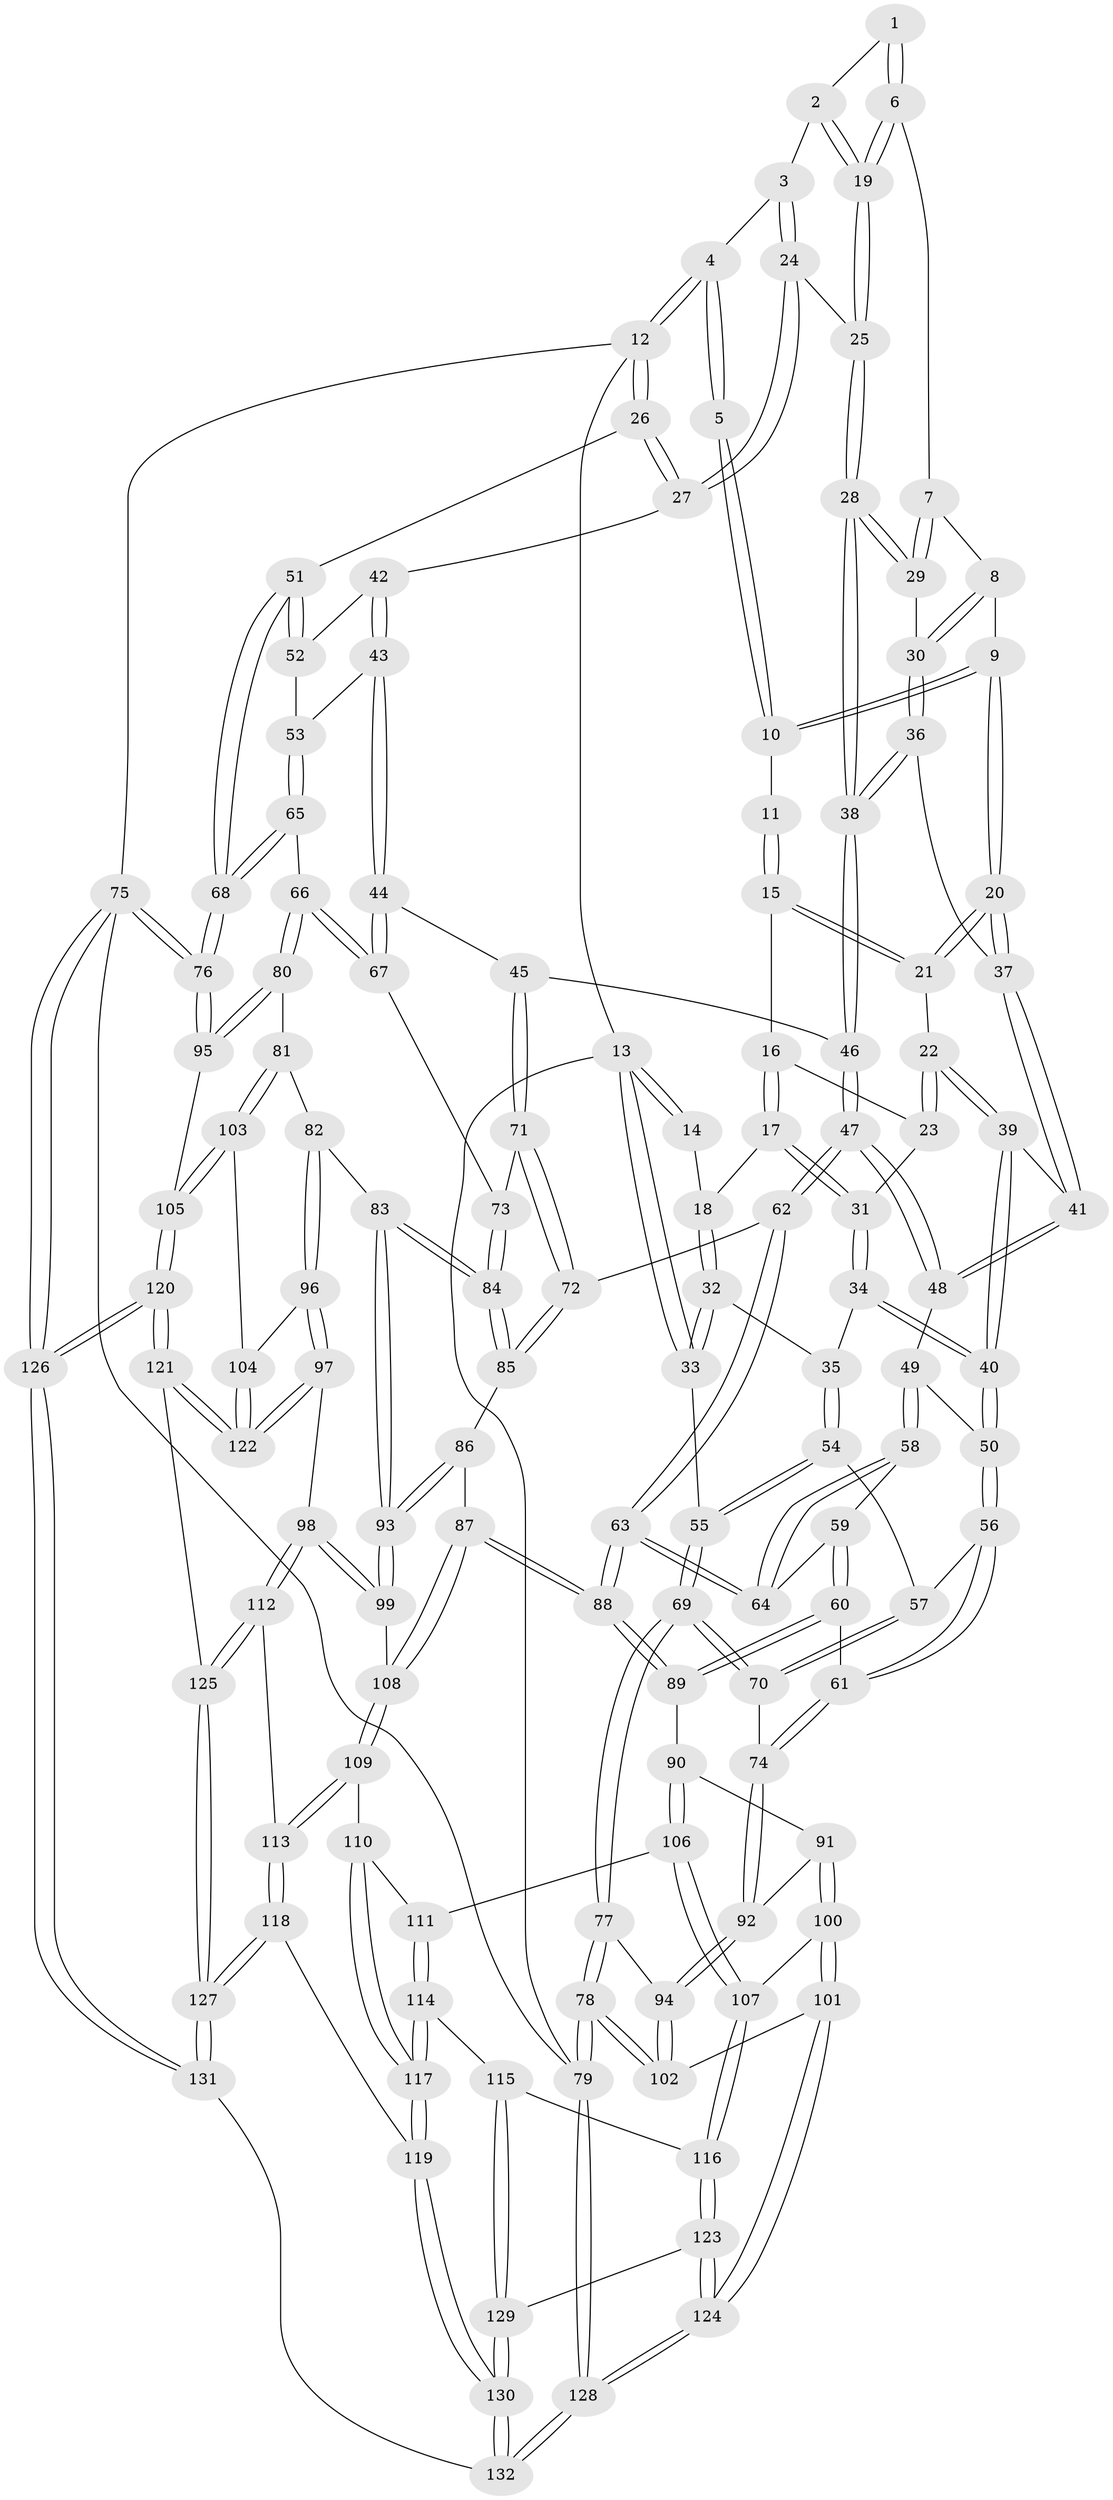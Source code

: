 // Generated by graph-tools (version 1.1) at 2025/01/03/09/25 05:01:02]
// undirected, 132 vertices, 327 edges
graph export_dot {
graph [start="1"]
  node [color=gray90,style=filled];
  1 [pos="+0.7266714609644442+0"];
  2 [pos="+0.8320282047984541+0.04066956490097064"];
  3 [pos="+0.8598229456076888+0.04704539790092239"];
  4 [pos="+1+0"];
  5 [pos="+0.7057612385957404+0"];
  6 [pos="+0.7351891747685485+0.04043689466360967"];
  7 [pos="+0.7012220074802595+0.06378268434436765"];
  8 [pos="+0.6500274311691773+0.07454341633935434"];
  9 [pos="+0.5355433728921425+0.02007531004443267"];
  10 [pos="+0.5169152666700942+0"];
  11 [pos="+0.3929028624050913+0"];
  12 [pos="+1+0"];
  13 [pos="+0+0"];
  14 [pos="+0.12795948793798276+0"];
  15 [pos="+0.35331638609960914+0.030239590914957003"];
  16 [pos="+0.3196647545651292+0.05422761930171136"];
  17 [pos="+0.22807959818892698+0.06586188237156658"];
  18 [pos="+0.16376014367873146+0"];
  19 [pos="+0.7651308982309435+0.07431580151741869"];
  20 [pos="+0.5066491676556201+0.13322859005053958"];
  21 [pos="+0.3806607385210699+0.11848237729430743"];
  22 [pos="+0.36334988828497566+0.12955369686066961"];
  23 [pos="+0.30364717808614655+0.10462620688069203"];
  24 [pos="+0.8886778502478488+0.12858759711194526"];
  25 [pos="+0.7897444103688039+0.15935115606294975"];
  26 [pos="+1+0.039023333893146196"];
  27 [pos="+0.961713769558554+0.14585024068141564"];
  28 [pos="+0.7769983094528673+0.17690820172748495"];
  29 [pos="+0.6991368443313525+0.11976612556038727"];
  30 [pos="+0.6615093525305903+0.12513542111330153"];
  31 [pos="+0.25165307606869247+0.10652638733413894"];
  32 [pos="+0.10320771894660603+0.14072996556875134"];
  33 [pos="+0+0.07549073791521049"];
  34 [pos="+0.24590061338248573+0.2530071649577155"];
  35 [pos="+0.14457921210565183+0.2526487260601695"];
  36 [pos="+0.6326412042130082+0.18664782280615266"];
  37 [pos="+0.5118534200335549+0.15099835902144834"];
  38 [pos="+0.7355299760933587+0.27965134889556714"];
  39 [pos="+0.3224748359272818+0.2038798297202515"];
  40 [pos="+0.2705388944568002+0.2637562569619253"];
  41 [pos="+0.49884779020245784+0.19303277444177036"];
  42 [pos="+0.9000875750946616+0.26485206398162464"];
  43 [pos="+0.8263023967022269+0.3143299040708641"];
  44 [pos="+0.7796776375739599+0.3236484298028574"];
  45 [pos="+0.7414288881009787+0.31028061304159077"];
  46 [pos="+0.7392229385547643+0.3083515034321722"];
  47 [pos="+0.5395486972873571+0.37650559080436974"];
  48 [pos="+0.4840453137379724+0.2836004186896201"];
  49 [pos="+0.30559584243872606+0.29311045626923454"];
  50 [pos="+0.2802383873170823+0.2755919305465168"];
  51 [pos="+1+0.1506163829737385"];
  52 [pos="+0.954419098833196+0.2922782192514033"];
  53 [pos="+0.9703416343540822+0.378086530694215"];
  54 [pos="+0.11093929861714855+0.28557611394907545"];
  55 [pos="+0+0.25017712526765684"];
  56 [pos="+0.20317986549495418+0.45008335707965125"];
  57 [pos="+0.10347469149453853+0.36894298280132526"];
  58 [pos="+0.31707489697864766+0.33229602263336927"];
  59 [pos="+0.2750140181787623+0.5060374922968266"];
  60 [pos="+0.2522979618675837+0.5179929779711526"];
  61 [pos="+0.23393689557461136+0.5213525103727806"];
  62 [pos="+0.5181162940406228+0.4426394513817828"];
  63 [pos="+0.4843142406726784+0.492025394394274"];
  64 [pos="+0.446088484389558+0.48360127529004504"];
  65 [pos="+1+0.4858848309558018"];
  66 [pos="+1+0.4892856250825091"];
  67 [pos="+0.8573404964321126+0.46029882289024365"];
  68 [pos="+1+0.47955714365027274"];
  69 [pos="+0+0.5675594448976404"];
  70 [pos="+0.03606211863854623+0.4456212284171816"];
  71 [pos="+0.7138120101344265+0.48887416321467936"];
  72 [pos="+0.7054235830826733+0.5031994914859832"];
  73 [pos="+0.8372179905043408+0.48988183985479516"];
  74 [pos="+0.213706706175911+0.5433351382730468"];
  75 [pos="+1+1"];
  76 [pos="+1+0.7639852660457959"];
  77 [pos="+0+0.5998710344868631"];
  78 [pos="+0+0.7468303162790906"];
  79 [pos="+0+1"];
  80 [pos="+0.933994654293793+0.6091890344909174"];
  81 [pos="+0.8812970541474515+0.6219527483174164"];
  82 [pos="+0.8507647828872269+0.6150291480086045"];
  83 [pos="+0.826526859294287+0.5968565807669103"];
  84 [pos="+0.8177691553657042+0.5844608792956999"];
  85 [pos="+0.708893300093999+0.559542276536701"];
  86 [pos="+0.6897410401009738+0.5801314301296159"];
  87 [pos="+0.5191473454975855+0.6114030507472233"];
  88 [pos="+0.5013377740110172+0.5850258658916899"];
  89 [pos="+0.36246327933110306+0.6346885738882493"];
  90 [pos="+0.3353475151492014+0.6728916287886271"];
  91 [pos="+0.23699343328595104+0.6366484980542799"];
  92 [pos="+0.1940616169859495+0.5807963633734048"];
  93 [pos="+0.7178788314452333+0.692346629848763"];
  94 [pos="+0.16191762374601656+0.5999259707338881"];
  95 [pos="+0.9857144298234953+0.7621832659577238"];
  96 [pos="+0.7760416936013887+0.7590074825853819"];
  97 [pos="+0.7698425378949557+0.7607890460963734"];
  98 [pos="+0.7367780511963373+0.764084967873334"];
  99 [pos="+0.7166683131237176+0.7021145330838315"];
  100 [pos="+0.248835424241748+0.7674536496513523"];
  101 [pos="+0.15255949005795194+0.8002354185239852"];
  102 [pos="+0.14098742970307834+0.7921455470115369"];
  103 [pos="+0.8860273329561515+0.7616820194184614"];
  104 [pos="+0.8516176226595126+0.767374639299226"];
  105 [pos="+0.9409110327421318+0.7836196345852228"];
  106 [pos="+0.33753037665735214+0.739868748145942"];
  107 [pos="+0.2708153731165073+0.7702137799133162"];
  108 [pos="+0.5237236436958288+0.6471334537600308"];
  109 [pos="+0.5184982950260348+0.6943667895920438"];
  110 [pos="+0.47303420275456703+0.7324753525012835"];
  111 [pos="+0.3544426203367028+0.7473668212639536"];
  112 [pos="+0.7353970721520549+0.7657253110784114"];
  113 [pos="+0.5683241736970309+0.7600115659835021"];
  114 [pos="+0.39183120300781077+0.8770826006669084"];
  115 [pos="+0.3431216903538762+0.8770233620327182"];
  116 [pos="+0.29002735111861644+0.8165822103845187"];
  117 [pos="+0.4349335383156554+0.8991433316945335"];
  118 [pos="+0.5768916940876057+0.9070262397076703"];
  119 [pos="+0.43625104333416026+0.9010239751900854"];
  120 [pos="+0.91489782838079+0.9556547062593602"];
  121 [pos="+0.8487595669822068+0.8978352983736942"];
  122 [pos="+0.8475409033077675+0.8928058483321846"];
  123 [pos="+0.23055590333150627+0.9415751877530246"];
  124 [pos="+0.18462887915697304+0.9608406719919841"];
  125 [pos="+0.7109486361766632+0.8706262860879987"];
  126 [pos="+1+1"];
  127 [pos="+0.6425166285876027+0.9592541709008744"];
  128 [pos="+0+1"];
  129 [pos="+0.2582998969738957+0.9346808556397072"];
  130 [pos="+0.40627254121041734+0.9940316955910137"];
  131 [pos="+0.6963858138576526+1"];
  132 [pos="+0.4032043884562763+1"];
  1 -- 2;
  1 -- 6;
  1 -- 6;
  2 -- 3;
  2 -- 19;
  2 -- 19;
  3 -- 4;
  3 -- 24;
  3 -- 24;
  4 -- 5;
  4 -- 5;
  4 -- 12;
  4 -- 12;
  5 -- 10;
  5 -- 10;
  6 -- 7;
  6 -- 19;
  6 -- 19;
  7 -- 8;
  7 -- 29;
  7 -- 29;
  8 -- 9;
  8 -- 30;
  8 -- 30;
  9 -- 10;
  9 -- 10;
  9 -- 20;
  9 -- 20;
  10 -- 11;
  11 -- 15;
  11 -- 15;
  12 -- 13;
  12 -- 26;
  12 -- 26;
  12 -- 75;
  13 -- 14;
  13 -- 14;
  13 -- 33;
  13 -- 33;
  13 -- 79;
  14 -- 18;
  15 -- 16;
  15 -- 21;
  15 -- 21;
  16 -- 17;
  16 -- 17;
  16 -- 23;
  17 -- 18;
  17 -- 31;
  17 -- 31;
  18 -- 32;
  18 -- 32;
  19 -- 25;
  19 -- 25;
  20 -- 21;
  20 -- 21;
  20 -- 37;
  20 -- 37;
  21 -- 22;
  22 -- 23;
  22 -- 23;
  22 -- 39;
  22 -- 39;
  23 -- 31;
  24 -- 25;
  24 -- 27;
  24 -- 27;
  25 -- 28;
  25 -- 28;
  26 -- 27;
  26 -- 27;
  26 -- 51;
  27 -- 42;
  28 -- 29;
  28 -- 29;
  28 -- 38;
  28 -- 38;
  29 -- 30;
  30 -- 36;
  30 -- 36;
  31 -- 34;
  31 -- 34;
  32 -- 33;
  32 -- 33;
  32 -- 35;
  33 -- 55;
  34 -- 35;
  34 -- 40;
  34 -- 40;
  35 -- 54;
  35 -- 54;
  36 -- 37;
  36 -- 38;
  36 -- 38;
  37 -- 41;
  37 -- 41;
  38 -- 46;
  38 -- 46;
  39 -- 40;
  39 -- 40;
  39 -- 41;
  40 -- 50;
  40 -- 50;
  41 -- 48;
  41 -- 48;
  42 -- 43;
  42 -- 43;
  42 -- 52;
  43 -- 44;
  43 -- 44;
  43 -- 53;
  44 -- 45;
  44 -- 67;
  44 -- 67;
  45 -- 46;
  45 -- 71;
  45 -- 71;
  46 -- 47;
  46 -- 47;
  47 -- 48;
  47 -- 48;
  47 -- 62;
  47 -- 62;
  48 -- 49;
  49 -- 50;
  49 -- 58;
  49 -- 58;
  50 -- 56;
  50 -- 56;
  51 -- 52;
  51 -- 52;
  51 -- 68;
  51 -- 68;
  52 -- 53;
  53 -- 65;
  53 -- 65;
  54 -- 55;
  54 -- 55;
  54 -- 57;
  55 -- 69;
  55 -- 69;
  56 -- 57;
  56 -- 61;
  56 -- 61;
  57 -- 70;
  57 -- 70;
  58 -- 59;
  58 -- 64;
  58 -- 64;
  59 -- 60;
  59 -- 60;
  59 -- 64;
  60 -- 61;
  60 -- 89;
  60 -- 89;
  61 -- 74;
  61 -- 74;
  62 -- 63;
  62 -- 63;
  62 -- 72;
  63 -- 64;
  63 -- 64;
  63 -- 88;
  63 -- 88;
  65 -- 66;
  65 -- 68;
  65 -- 68;
  66 -- 67;
  66 -- 67;
  66 -- 80;
  66 -- 80;
  67 -- 73;
  68 -- 76;
  68 -- 76;
  69 -- 70;
  69 -- 70;
  69 -- 77;
  69 -- 77;
  70 -- 74;
  71 -- 72;
  71 -- 72;
  71 -- 73;
  72 -- 85;
  72 -- 85;
  73 -- 84;
  73 -- 84;
  74 -- 92;
  74 -- 92;
  75 -- 76;
  75 -- 76;
  75 -- 126;
  75 -- 126;
  75 -- 79;
  76 -- 95;
  76 -- 95;
  77 -- 78;
  77 -- 78;
  77 -- 94;
  78 -- 79;
  78 -- 79;
  78 -- 102;
  78 -- 102;
  79 -- 128;
  79 -- 128;
  80 -- 81;
  80 -- 95;
  80 -- 95;
  81 -- 82;
  81 -- 103;
  81 -- 103;
  82 -- 83;
  82 -- 96;
  82 -- 96;
  83 -- 84;
  83 -- 84;
  83 -- 93;
  83 -- 93;
  84 -- 85;
  84 -- 85;
  85 -- 86;
  86 -- 87;
  86 -- 93;
  86 -- 93;
  87 -- 88;
  87 -- 88;
  87 -- 108;
  87 -- 108;
  88 -- 89;
  88 -- 89;
  89 -- 90;
  90 -- 91;
  90 -- 106;
  90 -- 106;
  91 -- 92;
  91 -- 100;
  91 -- 100;
  92 -- 94;
  92 -- 94;
  93 -- 99;
  93 -- 99;
  94 -- 102;
  94 -- 102;
  95 -- 105;
  96 -- 97;
  96 -- 97;
  96 -- 104;
  97 -- 98;
  97 -- 122;
  97 -- 122;
  98 -- 99;
  98 -- 99;
  98 -- 112;
  98 -- 112;
  99 -- 108;
  100 -- 101;
  100 -- 101;
  100 -- 107;
  101 -- 102;
  101 -- 124;
  101 -- 124;
  103 -- 104;
  103 -- 105;
  103 -- 105;
  104 -- 122;
  104 -- 122;
  105 -- 120;
  105 -- 120;
  106 -- 107;
  106 -- 107;
  106 -- 111;
  107 -- 116;
  107 -- 116;
  108 -- 109;
  108 -- 109;
  109 -- 110;
  109 -- 113;
  109 -- 113;
  110 -- 111;
  110 -- 117;
  110 -- 117;
  111 -- 114;
  111 -- 114;
  112 -- 113;
  112 -- 125;
  112 -- 125;
  113 -- 118;
  113 -- 118;
  114 -- 115;
  114 -- 117;
  114 -- 117;
  115 -- 116;
  115 -- 129;
  115 -- 129;
  116 -- 123;
  116 -- 123;
  117 -- 119;
  117 -- 119;
  118 -- 119;
  118 -- 127;
  118 -- 127;
  119 -- 130;
  119 -- 130;
  120 -- 121;
  120 -- 121;
  120 -- 126;
  120 -- 126;
  121 -- 122;
  121 -- 122;
  121 -- 125;
  123 -- 124;
  123 -- 124;
  123 -- 129;
  124 -- 128;
  124 -- 128;
  125 -- 127;
  125 -- 127;
  126 -- 131;
  126 -- 131;
  127 -- 131;
  127 -- 131;
  128 -- 132;
  128 -- 132;
  129 -- 130;
  129 -- 130;
  130 -- 132;
  130 -- 132;
  131 -- 132;
}
